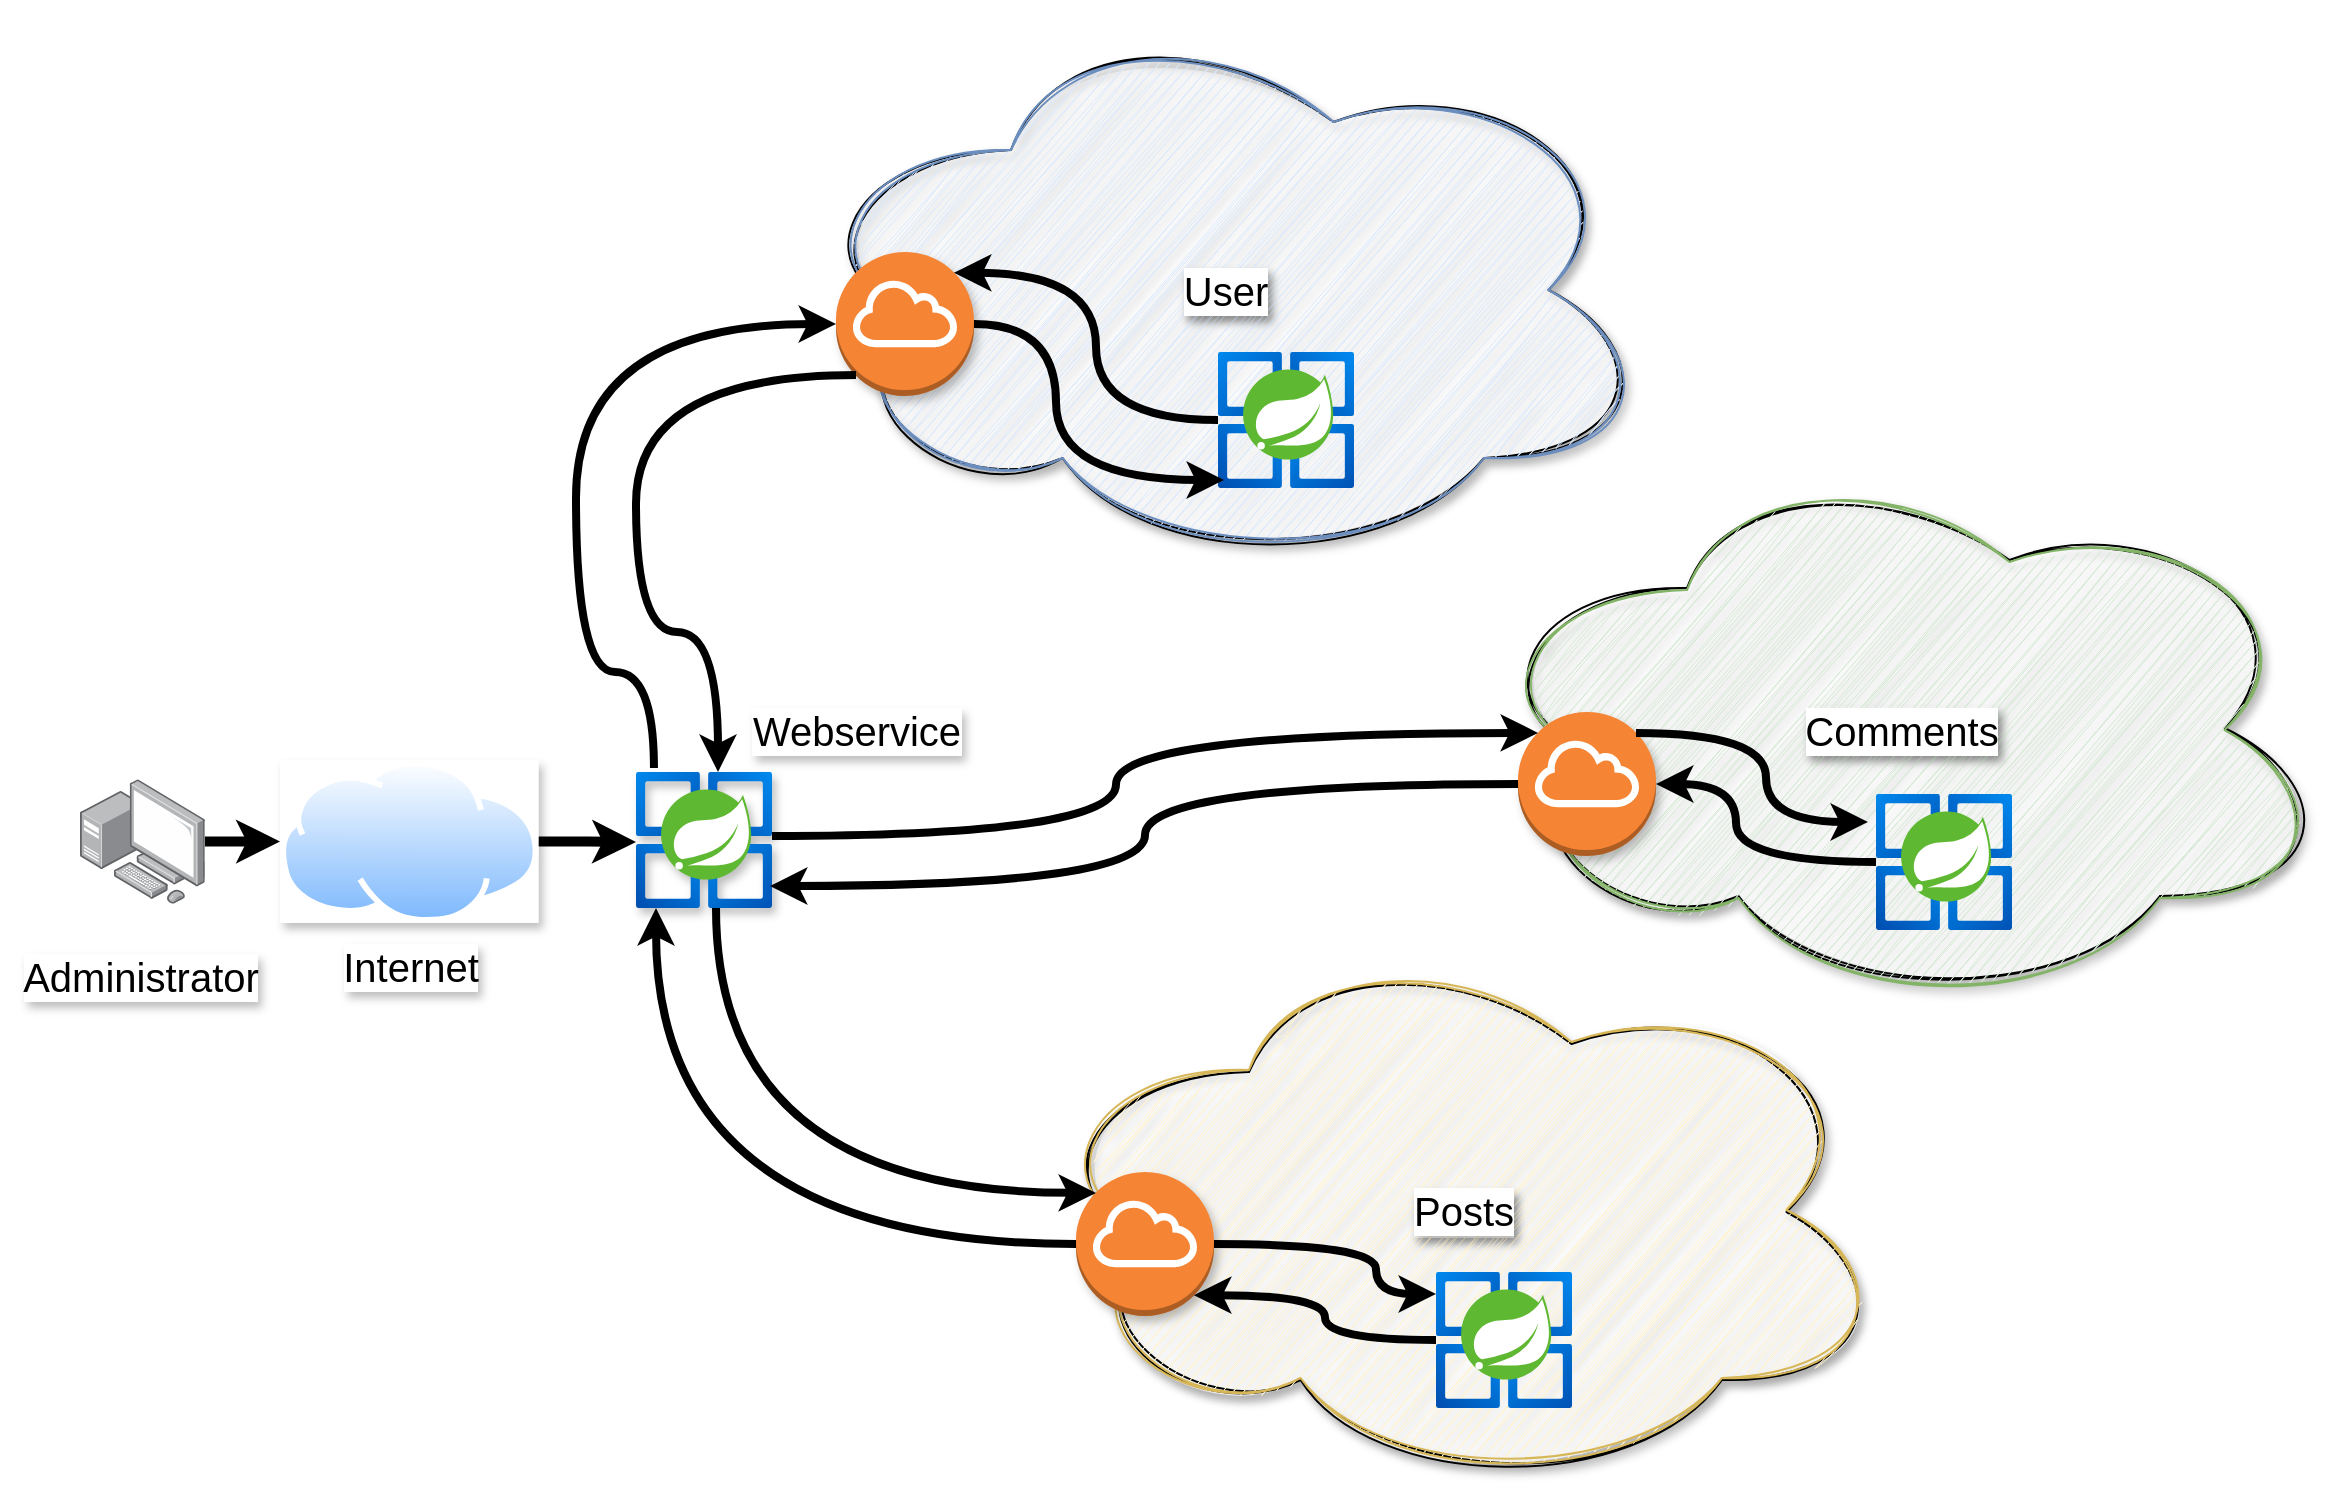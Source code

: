 <mxfile version="24.7.8">
  <diagram name="Page-1" id="jmmwF9GPpmH1hPy_whT4">
    <mxGraphModel dx="2284" dy="1934" grid="1" gridSize="10" guides="1" tooltips="1" connect="1" arrows="1" fold="1" page="1" pageScale="1" pageWidth="850" pageHeight="1100" math="0" shadow="0">
      <root>
        <mxCell id="0" />
        <mxCell id="1" parent="0" />
        <mxCell id="mmH0-Z8Y5qAiqIHCNxW6-4" value="Posts" style="ellipse;shape=cloud;whiteSpace=wrap;html=1;align=center;fontSize=20;labelBackgroundColor=default;textShadow=1;labelBorderColor=none;shadow=1;sketch=1;curveFitting=1;jiggle=2;fillColor=default;" vertex="1" parent="1">
          <mxGeometry x="299" y="410" width="430" height="280" as="geometry" />
        </mxCell>
        <mxCell id="mmH0-Z8Y5qAiqIHCNxW6-3" value="Comments" style="ellipse;shape=cloud;whiteSpace=wrap;html=1;align=center;fontSize=20;labelBackgroundColor=default;textShadow=1;labelBorderColor=none;shadow=1;sketch=1;curveFitting=1;jiggle=2;" vertex="1" parent="1">
          <mxGeometry x="518" y="168" width="430" height="280" as="geometry" />
        </mxCell>
        <mxCell id="mmH0-Z8Y5qAiqIHCNxW6-2" value="User" style="ellipse;shape=cloud;whiteSpace=wrap;html=1;align=center;fontSize=20;labelBackgroundColor=default;textShadow=1;labelBorderColor=none;shadow=1;sketch=1;curveFitting=1;jiggle=2;" vertex="1" parent="1">
          <mxGeometry x="180" y="-51" width="430" height="280" as="geometry" />
        </mxCell>
        <mxCell id="kAXWFs5FDboAaZfHJdH4-12" value="Posts" style="ellipse;shape=cloud;whiteSpace=wrap;html=1;align=center;fontSize=20;labelBackgroundColor=default;textShadow=1;labelBorderColor=none;fillColor=#fff2cc;strokeColor=#d6b656;shadow=1;sketch=1;curveFitting=1;jiggle=2;" parent="1" vertex="1">
          <mxGeometry x="299" y="409" width="430" height="280" as="geometry" />
        </mxCell>
        <mxCell id="kAXWFs5FDboAaZfHJdH4-11" value="Comments" style="ellipse;shape=cloud;whiteSpace=wrap;html=1;align=center;fontSize=20;labelBackgroundColor=default;textShadow=1;labelBorderColor=none;fillColor=#d5e8d4;strokeColor=#82b366;shadow=1;sketch=1;curveFitting=1;jiggle=2;" parent="1" vertex="1">
          <mxGeometry x="518" y="169" width="430" height="280" as="geometry" />
        </mxCell>
        <mxCell id="kAXWFs5FDboAaZfHJdH4-3" value="User" style="ellipse;shape=cloud;whiteSpace=wrap;html=1;align=center;fontSize=20;labelBackgroundColor=default;textShadow=1;labelBorderColor=none;fillColor=#dae8fc;strokeColor=#6c8ebf;shadow=1;sketch=1;curveFitting=1;jiggle=2;" parent="1" vertex="1">
          <mxGeometry x="180" y="-51" width="430" height="280" as="geometry" />
        </mxCell>
        <mxCell id="kAXWFs5FDboAaZfHJdH4-27" style="edgeStyle=orthogonalEdgeStyle;rounded=0;orthogonalLoop=1;jettySize=auto;html=1;curved=1;strokeWidth=4;" parent="1" source="kAXWFs5FDboAaZfHJdH4-7" target="kAXWFs5FDboAaZfHJdH4-13" edge="1">
          <mxGeometry relative="1" as="geometry">
            <Array as="points">
              <mxPoint x="110" y="566" />
            </Array>
          </mxGeometry>
        </mxCell>
        <mxCell id="kAXWFs5FDboAaZfHJdH4-7" value="" style="outlineConnect=0;dashed=0;verticalLabelPosition=bottom;verticalAlign=top;align=center;html=1;shape=mxgraph.aws3.internet_gateway;fillColor=#F58534;gradientColor=none;shadow=1;" parent="1" vertex="1">
          <mxGeometry x="320" y="530" width="69" height="72" as="geometry" />
        </mxCell>
        <mxCell id="kAXWFs5FDboAaZfHJdH4-8" value="" style="outlineConnect=0;dashed=0;verticalLabelPosition=bottom;verticalAlign=top;align=center;html=1;shape=mxgraph.aws3.internet_gateway;fillColor=#F58534;gradientColor=none;shadow=1;" parent="1" vertex="1">
          <mxGeometry x="541" y="300" width="69" height="72" as="geometry" />
        </mxCell>
        <mxCell id="kAXWFs5FDboAaZfHJdH4-9" value="" style="outlineConnect=0;dashed=0;verticalLabelPosition=bottom;verticalAlign=top;align=center;html=1;shape=mxgraph.aws3.internet_gateway;fillColor=#F58534;gradientColor=none;shadow=1;" parent="1" vertex="1">
          <mxGeometry x="200" y="70" width="69" height="72" as="geometry" />
        </mxCell>
        <mxCell id="kAXWFs5FDboAaZfHJdH4-10" value="" style="image;aspect=fixed;html=1;points=[];align=center;fontSize=12;image=img/lib/azure2/compute/Azure_Spring_Cloud.svg;" parent="1" vertex="1">
          <mxGeometry x="391" y="120" width="68" height="68" as="geometry" />
        </mxCell>
        <mxCell id="kAXWFs5FDboAaZfHJdH4-13" value="" style="image;aspect=fixed;html=1;points=[];align=left;fontSize=12;image=img/lib/azure2/compute/Azure_Spring_Cloud.svg;shadow=1;" parent="1" vertex="1">
          <mxGeometry x="100" y="330" width="68" height="68" as="geometry" />
        </mxCell>
        <mxCell id="kAXWFs5FDboAaZfHJdH4-14" value="" style="image;aspect=fixed;html=1;points=[];align=center;fontSize=12;image=img/lib/azure2/compute/Azure_Spring_Cloud.svg;" parent="1" vertex="1">
          <mxGeometry x="720" y="341" width="68" height="68" as="geometry" />
        </mxCell>
        <mxCell id="kAXWFs5FDboAaZfHJdH4-15" value="" style="image;aspect=fixed;html=1;points=[];align=center;fontSize=12;image=img/lib/azure2/compute/Azure_Spring_Cloud.svg;" parent="1" vertex="1">
          <mxGeometry x="500" y="580" width="68" height="68" as="geometry" />
        </mxCell>
        <mxCell id="kAXWFs5FDboAaZfHJdH4-16" style="edgeStyle=orthogonalEdgeStyle;rounded=0;orthogonalLoop=1;jettySize=auto;html=1;entryX=0;entryY=0.5;entryDx=0;entryDy=0;entryPerimeter=0;labelBorderColor=none;curved=1;strokeWidth=4;exitX=0.132;exitY=-0.029;exitDx=0;exitDy=0;exitPerimeter=0;" parent="1" source="kAXWFs5FDboAaZfHJdH4-13" target="kAXWFs5FDboAaZfHJdH4-9" edge="1">
          <mxGeometry relative="1" as="geometry">
            <Array as="points">
              <mxPoint x="109" y="280" />
              <mxPoint x="70" y="280" />
              <mxPoint x="70" y="106" />
            </Array>
          </mxGeometry>
        </mxCell>
        <mxCell id="kAXWFs5FDboAaZfHJdH4-17" style="edgeStyle=orthogonalEdgeStyle;rounded=0;orthogonalLoop=1;jettySize=auto;html=1;entryX=0.044;entryY=0.941;entryDx=0;entryDy=0;entryPerimeter=0;labelBorderColor=none;curved=1;strokeWidth=4;" parent="1" source="kAXWFs5FDboAaZfHJdH4-9" target="kAXWFs5FDboAaZfHJdH4-10" edge="1">
          <mxGeometry relative="1" as="geometry">
            <Array as="points">
              <mxPoint x="310" y="106" />
              <mxPoint x="310" y="184" />
            </Array>
          </mxGeometry>
        </mxCell>
        <mxCell id="kAXWFs5FDboAaZfHJdH4-18" style="edgeStyle=orthogonalEdgeStyle;rounded=0;orthogonalLoop=1;jettySize=auto;html=1;entryX=0.855;entryY=0.145;entryDx=0;entryDy=0;entryPerimeter=0;curved=1;strokeWidth=4;" parent="1" source="kAXWFs5FDboAaZfHJdH4-10" target="kAXWFs5FDboAaZfHJdH4-9" edge="1">
          <mxGeometry relative="1" as="geometry" />
        </mxCell>
        <mxCell id="kAXWFs5FDboAaZfHJdH4-19" style="edgeStyle=orthogonalEdgeStyle;rounded=0;orthogonalLoop=1;jettySize=auto;html=1;entryX=0.603;entryY=0;entryDx=0;entryDy=0;entryPerimeter=0;curved=1;strokeWidth=4;exitX=0.145;exitY=0.855;exitDx=0;exitDy=0;exitPerimeter=0;" parent="1" source="kAXWFs5FDboAaZfHJdH4-9" target="kAXWFs5FDboAaZfHJdH4-13" edge="1">
          <mxGeometry relative="1" as="geometry">
            <Array as="points">
              <mxPoint x="100" y="132" />
              <mxPoint x="100" y="260" />
              <mxPoint x="141" y="260" />
            </Array>
          </mxGeometry>
        </mxCell>
        <mxCell id="kAXWFs5FDboAaZfHJdH4-20" style="edgeStyle=orthogonalEdgeStyle;rounded=0;orthogonalLoop=1;jettySize=auto;html=1;exitX=0.855;exitY=0.145;exitDx=0;exitDy=0;exitPerimeter=0;entryX=-0.059;entryY=0.206;entryDx=0;entryDy=0;entryPerimeter=0;curved=1;strokeWidth=4;" parent="1" source="kAXWFs5FDboAaZfHJdH4-8" target="kAXWFs5FDboAaZfHJdH4-14" edge="1">
          <mxGeometry relative="1" as="geometry" />
        </mxCell>
        <mxCell id="kAXWFs5FDboAaZfHJdH4-21" style="edgeStyle=orthogonalEdgeStyle;rounded=0;orthogonalLoop=1;jettySize=auto;html=1;entryX=1;entryY=0.5;entryDx=0;entryDy=0;entryPerimeter=0;curved=1;strokeWidth=4;" parent="1" source="kAXWFs5FDboAaZfHJdH4-14" target="kAXWFs5FDboAaZfHJdH4-8" edge="1">
          <mxGeometry relative="1" as="geometry">
            <Array as="points">
              <mxPoint x="650" y="375" />
              <mxPoint x="650" y="336" />
            </Array>
          </mxGeometry>
        </mxCell>
        <mxCell id="kAXWFs5FDboAaZfHJdH4-23" style="edgeStyle=orthogonalEdgeStyle;rounded=0;orthogonalLoop=1;jettySize=auto;html=1;entryX=0.145;entryY=0.145;entryDx=0;entryDy=0;entryPerimeter=0;curved=1;strokeWidth=4;exitX=1;exitY=0.471;exitDx=0;exitDy=0;exitPerimeter=0;" parent="1" source="kAXWFs5FDboAaZfHJdH4-13" target="kAXWFs5FDboAaZfHJdH4-8" edge="1">
          <mxGeometry relative="1" as="geometry">
            <Array as="points">
              <mxPoint x="340" y="362" />
              <mxPoint x="340" y="310" />
            </Array>
          </mxGeometry>
        </mxCell>
        <mxCell id="kAXWFs5FDboAaZfHJdH4-24" style="edgeStyle=orthogonalEdgeStyle;rounded=0;orthogonalLoop=1;jettySize=auto;html=1;entryX=0.985;entryY=0.838;entryDx=0;entryDy=0;entryPerimeter=0;curved=1;strokeWidth=4;" parent="1" source="kAXWFs5FDboAaZfHJdH4-8" target="kAXWFs5FDboAaZfHJdH4-13" edge="1">
          <mxGeometry relative="1" as="geometry" />
        </mxCell>
        <mxCell id="kAXWFs5FDboAaZfHJdH4-25" value="Webservice" style="text;html=1;align=center;verticalAlign=middle;resizable=0;points=[];autosize=1;strokeColor=none;fillColor=none;fontSize=20;labelBackgroundColor=default;textShadow=1;labelBorderColor=none;" parent="1" vertex="1">
          <mxGeometry x="145" y="289" width="130" height="40" as="geometry" />
        </mxCell>
        <mxCell id="kAXWFs5FDboAaZfHJdH4-26" style="edgeStyle=orthogonalEdgeStyle;rounded=0;orthogonalLoop=1;jettySize=auto;html=1;entryX=0.145;entryY=0.145;entryDx=0;entryDy=0;entryPerimeter=0;curved=1;strokeWidth=4;" parent="1" source="kAXWFs5FDboAaZfHJdH4-13" target="kAXWFs5FDboAaZfHJdH4-7" edge="1">
          <mxGeometry relative="1" as="geometry">
            <Array as="points">
              <mxPoint x="140" y="540" />
            </Array>
          </mxGeometry>
        </mxCell>
        <mxCell id="kAXWFs5FDboAaZfHJdH4-28" style="edgeStyle=orthogonalEdgeStyle;rounded=0;orthogonalLoop=1;jettySize=auto;html=1;entryX=0;entryY=0.162;entryDx=0;entryDy=0;entryPerimeter=0;strokeWidth=4;curved=1;" parent="1" source="kAXWFs5FDboAaZfHJdH4-7" target="kAXWFs5FDboAaZfHJdH4-15" edge="1">
          <mxGeometry relative="1" as="geometry">
            <Array as="points">
              <mxPoint x="470" y="566" />
              <mxPoint x="470" y="591" />
            </Array>
          </mxGeometry>
        </mxCell>
        <mxCell id="kAXWFs5FDboAaZfHJdH4-30" style="edgeStyle=orthogonalEdgeStyle;rounded=0;orthogonalLoop=1;jettySize=auto;html=1;entryX=0.855;entryY=0.855;entryDx=0;entryDy=0;entryPerimeter=0;strokeWidth=4;curved=1;" parent="1" source="kAXWFs5FDboAaZfHJdH4-15" target="kAXWFs5FDboAaZfHJdH4-7" edge="1">
          <mxGeometry relative="1" as="geometry" />
        </mxCell>
        <mxCell id="kAXWFs5FDboAaZfHJdH4-32" value="&lt;font style=&quot;font-size: 20px;&quot;&gt;Internet&lt;/font&gt;" style="image;aspect=fixed;perimeter=ellipsePerimeter;html=1;align=center;shadow=1;dashed=0;spacingTop=3;image=img/lib/active_directory/internet_cloud.svg;textShadow=1;fontSize=20;labelBackgroundColor=default;labelBorderColor=none;imageBackground=default;imageBorder=none;" parent="1" vertex="1">
          <mxGeometry x="-78" y="324" width="129.37" height="81.5" as="geometry" />
        </mxCell>
        <mxCell id="kAXWFs5FDboAaZfHJdH4-33" style="edgeStyle=orthogonalEdgeStyle;rounded=0;orthogonalLoop=1;jettySize=auto;html=1;entryX=0;entryY=0.5;entryDx=0;entryDy=0;strokeWidth=5;" parent="1" source="kAXWFs5FDboAaZfHJdH4-34" target="kAXWFs5FDboAaZfHJdH4-32" edge="1">
          <mxGeometry relative="1" as="geometry" />
        </mxCell>
        <mxCell id="kAXWFs5FDboAaZfHJdH4-34" value="" style="image;points=[];aspect=fixed;html=1;align=center;shadow=0;dashed=0;image=img/lib/allied_telesis/computer_and_terminals/Personal_Computer_with_Server.svg;" parent="1" vertex="1">
          <mxGeometry x="-178" y="333.55" width="62.4" height="62.4" as="geometry" />
        </mxCell>
        <mxCell id="kAXWFs5FDboAaZfHJdH4-35" style="edgeStyle=orthogonalEdgeStyle;rounded=0;orthogonalLoop=1;jettySize=auto;html=1;exitX=1;exitY=0.5;exitDx=0;exitDy=0;entryX=-0.029;entryY=0.529;entryDx=0;entryDy=0;entryPerimeter=0;strokeWidth=5;" parent="1" source="kAXWFs5FDboAaZfHJdH4-32" edge="1">
          <mxGeometry relative="1" as="geometry">
            <mxPoint x="100" y="365" as="targetPoint" />
          </mxGeometry>
        </mxCell>
        <mxCell id="kAXWFs5FDboAaZfHJdH4-36" value="Administrator" style="text;html=1;align=center;verticalAlign=middle;resizable=0;points=[];autosize=1;strokeColor=none;fillColor=none;fontSize=20;labelBackgroundColor=default;labelBorderColor=none;textShadow=1;" parent="1" vertex="1">
          <mxGeometry x="-218" y="412" width="140" height="40" as="geometry" />
        </mxCell>
      </root>
    </mxGraphModel>
  </diagram>
</mxfile>
